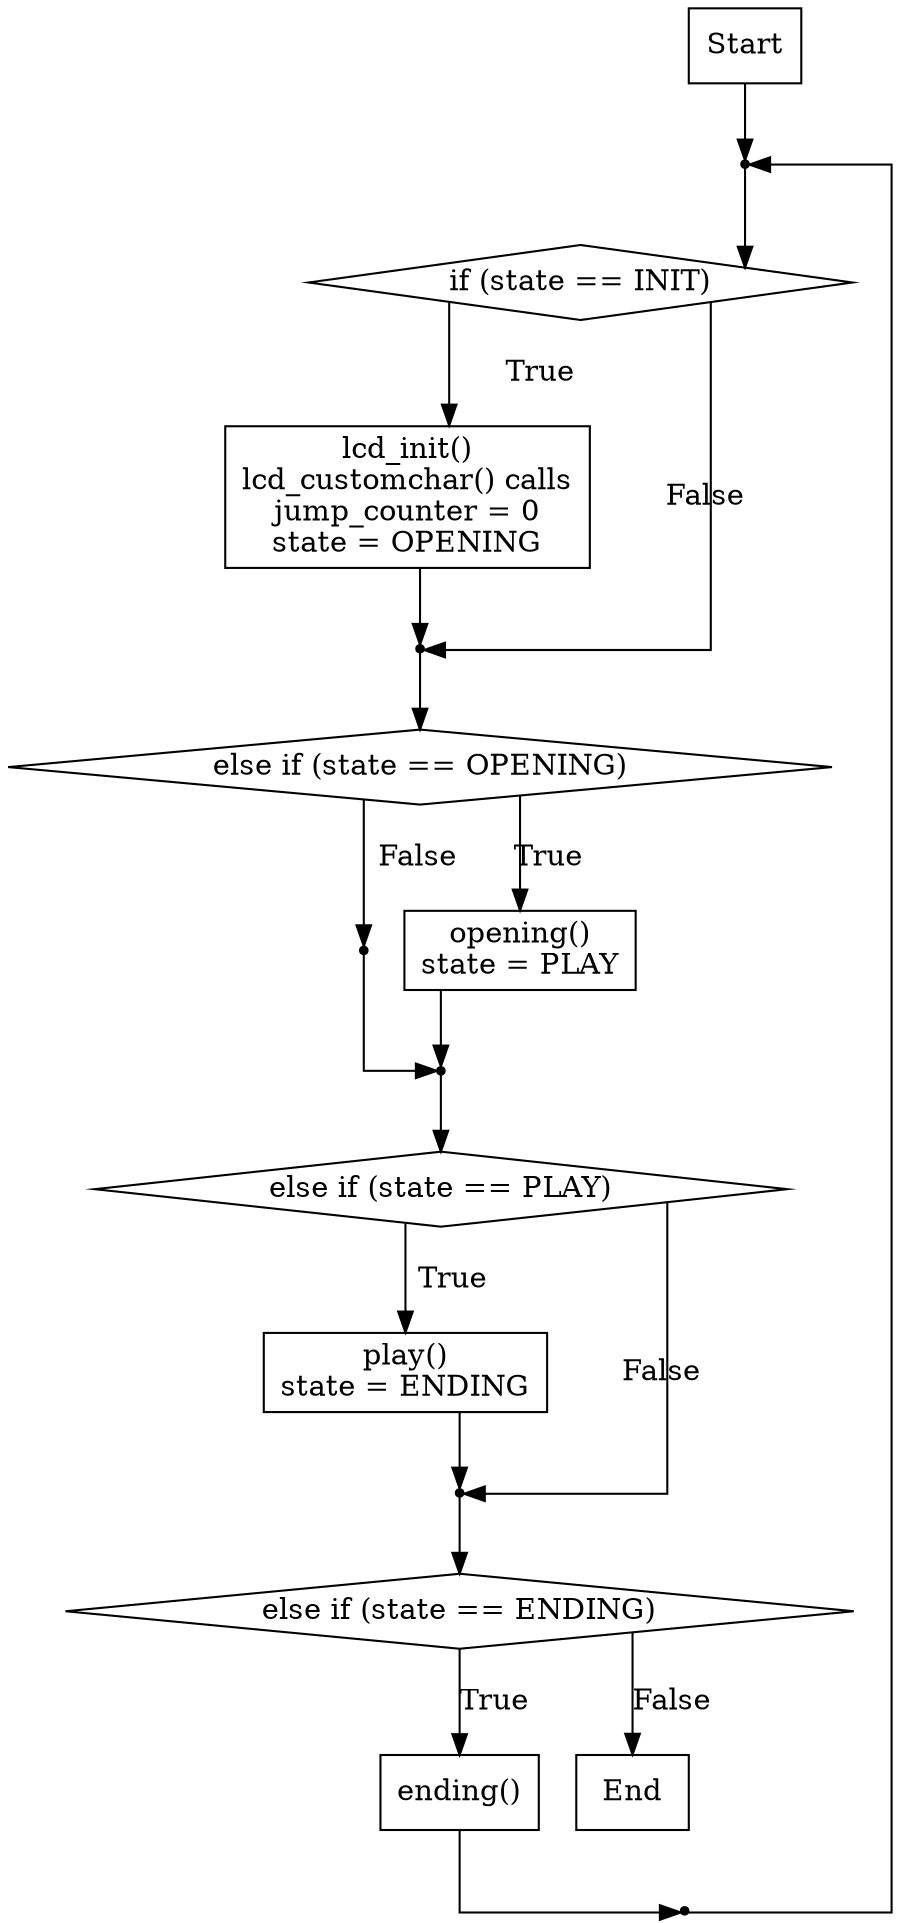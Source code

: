 digraph G {
    splines=ortho;

    start [shape=rect, label="Start"];
    while_loop [shape=point];
    if_init [shape=diamond, label="if (state == INIT)"];
    init_block [shape=rect, label="lcd_init()\nlcd_customchar() calls\njump_counter = 0\nstate = OPENING"];
    merge_init [shape=point];
    if_opening [shape=diamond, label="else if (state == OPENING)"];
    pt0 [shape=point];
    opening_block [shape=rect, label="opening()\nstate = PLAY"];
    merge_opening [shape=point];
    if_play [shape=diamond, label="else if (state == PLAY)"];
    play_block [shape=rect, label="play()\nstate = ENDING"];
    merge_play [shape=point];
    if_ending [shape=diamond, label="else if (state == ENDING)"];
    ending_block [shape=rect, label="ending()"];
    merge_ending [shape=point];
    end [shape=rect, label="End"];

    start -> while_loop;
    while_loop -> if_init;
    if_init -> init_block [label="True"];
    init_block -> merge_init;
    merge_init -> if_opening;
    if_opening -> opening_block [label="True"];
    opening_block -> merge_opening;
    merge_opening -> if_play;
    if_play -> play_block [label="True"];
    play_block -> merge_play;
    merge_play -> if_ending;
    if_ending -> ending_block [label="True"];
    ending_block -> merge_ending;
    merge_ending -> while_loop;

    if_init -> merge_init [label="False"];
    if_opening -> pt0 [label="False"];
    pt0 -> merge_opening ;
    if_play -> merge_play [label="False"];
    if_ending -> end [label="False"];
}
